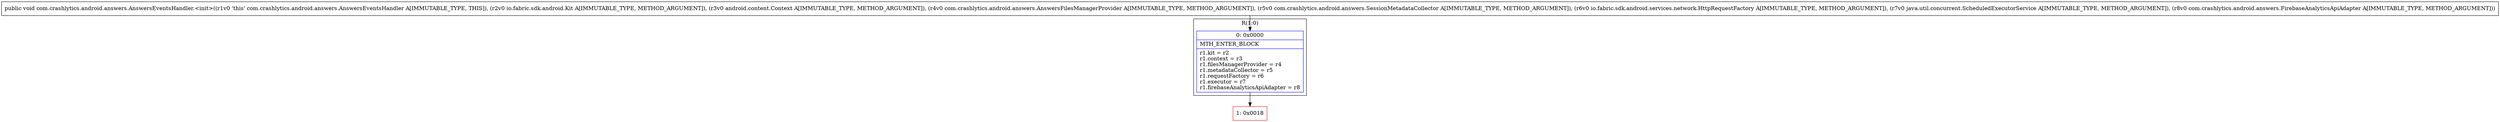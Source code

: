 digraph "CFG forcom.crashlytics.android.answers.AnswersEventsHandler.\<init\>(Lio\/fabric\/sdk\/android\/Kit;Landroid\/content\/Context;Lcom\/crashlytics\/android\/answers\/AnswersFilesManagerProvider;Lcom\/crashlytics\/android\/answers\/SessionMetadataCollector;Lio\/fabric\/sdk\/android\/services\/network\/HttpRequestFactory;Ljava\/util\/concurrent\/ScheduledExecutorService;Lcom\/crashlytics\/android\/answers\/FirebaseAnalyticsApiAdapter;)V" {
subgraph cluster_Region_1663036847 {
label = "R(1:0)";
node [shape=record,color=blue];
Node_0 [shape=record,label="{0\:\ 0x0000|MTH_ENTER_BLOCK\l|r1.kit = r2\lr1.context = r3\lr1.filesManagerProvider = r4\lr1.metadataCollector = r5\lr1.requestFactory = r6\lr1.executor = r7\lr1.firebaseAnalyticsApiAdapter = r8\l}"];
}
Node_1 [shape=record,color=red,label="{1\:\ 0x0018}"];
MethodNode[shape=record,label="{public void com.crashlytics.android.answers.AnswersEventsHandler.\<init\>((r1v0 'this' com.crashlytics.android.answers.AnswersEventsHandler A[IMMUTABLE_TYPE, THIS]), (r2v0 io.fabric.sdk.android.Kit A[IMMUTABLE_TYPE, METHOD_ARGUMENT]), (r3v0 android.content.Context A[IMMUTABLE_TYPE, METHOD_ARGUMENT]), (r4v0 com.crashlytics.android.answers.AnswersFilesManagerProvider A[IMMUTABLE_TYPE, METHOD_ARGUMENT]), (r5v0 com.crashlytics.android.answers.SessionMetadataCollector A[IMMUTABLE_TYPE, METHOD_ARGUMENT]), (r6v0 io.fabric.sdk.android.services.network.HttpRequestFactory A[IMMUTABLE_TYPE, METHOD_ARGUMENT]), (r7v0 java.util.concurrent.ScheduledExecutorService A[IMMUTABLE_TYPE, METHOD_ARGUMENT]), (r8v0 com.crashlytics.android.answers.FirebaseAnalyticsApiAdapter A[IMMUTABLE_TYPE, METHOD_ARGUMENT])) }"];
MethodNode -> Node_0;
Node_0 -> Node_1;
}

